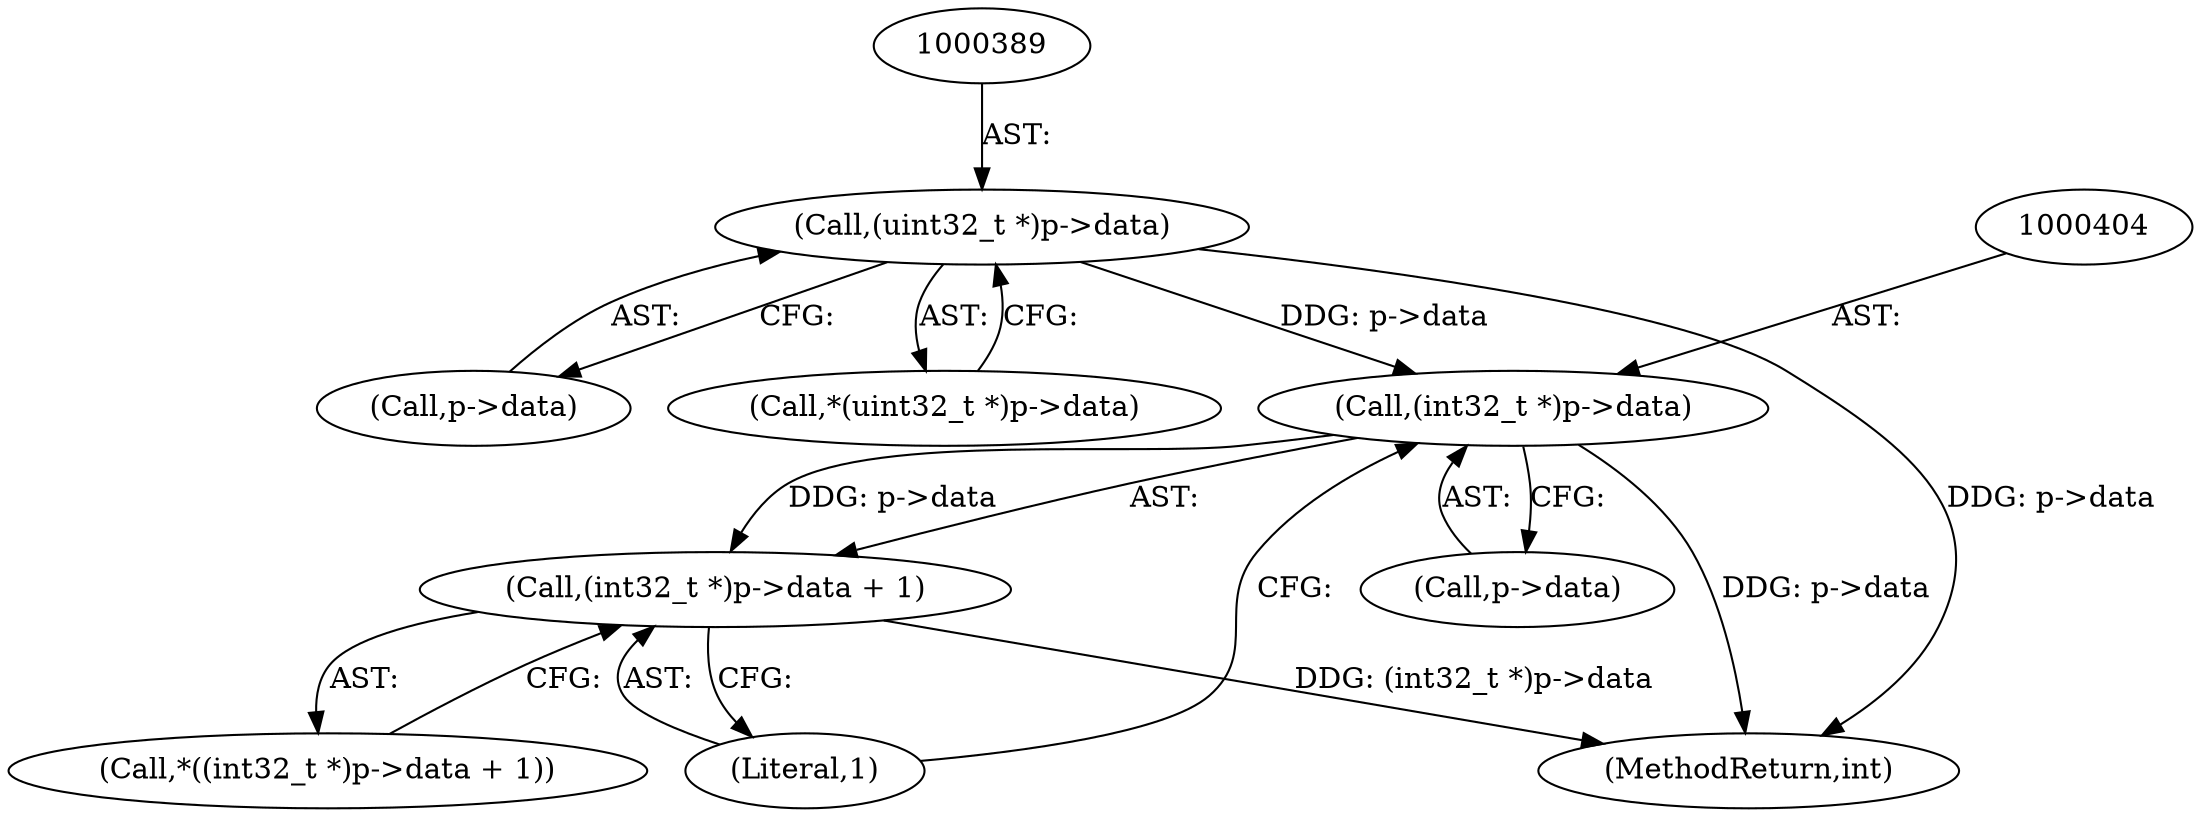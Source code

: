 digraph "0_Android_aeea52da00d210587fb3ed895de3d5f2e0264c88_3@pointer" {
"1000388" [label="(Call,(uint32_t *)p->data)"];
"1000403" [label="(Call,(int32_t *)p->data)"];
"1000402" [label="(Call,(int32_t *)p->data + 1)"];
"1000388" [label="(Call,(uint32_t *)p->data)"];
"1000408" [label="(Literal,1)"];
"1000403" [label="(Call,(int32_t *)p->data)"];
"1000405" [label="(Call,p->data)"];
"1000390" [label="(Call,p->data)"];
"1000555" [label="(MethodReturn,int)"];
"1000402" [label="(Call,(int32_t *)p->data + 1)"];
"1000401" [label="(Call,*((int32_t *)p->data + 1))"];
"1000387" [label="(Call,*(uint32_t *)p->data)"];
"1000388" -> "1000387"  [label="AST: "];
"1000388" -> "1000390"  [label="CFG: "];
"1000389" -> "1000388"  [label="AST: "];
"1000390" -> "1000388"  [label="AST: "];
"1000387" -> "1000388"  [label="CFG: "];
"1000388" -> "1000555"  [label="DDG: p->data"];
"1000388" -> "1000403"  [label="DDG: p->data"];
"1000403" -> "1000402"  [label="AST: "];
"1000403" -> "1000405"  [label="CFG: "];
"1000404" -> "1000403"  [label="AST: "];
"1000405" -> "1000403"  [label="AST: "];
"1000408" -> "1000403"  [label="CFG: "];
"1000403" -> "1000555"  [label="DDG: p->data"];
"1000403" -> "1000402"  [label="DDG: p->data"];
"1000402" -> "1000401"  [label="AST: "];
"1000402" -> "1000408"  [label="CFG: "];
"1000408" -> "1000402"  [label="AST: "];
"1000401" -> "1000402"  [label="CFG: "];
"1000402" -> "1000555"  [label="DDG: (int32_t *)p->data"];
}
